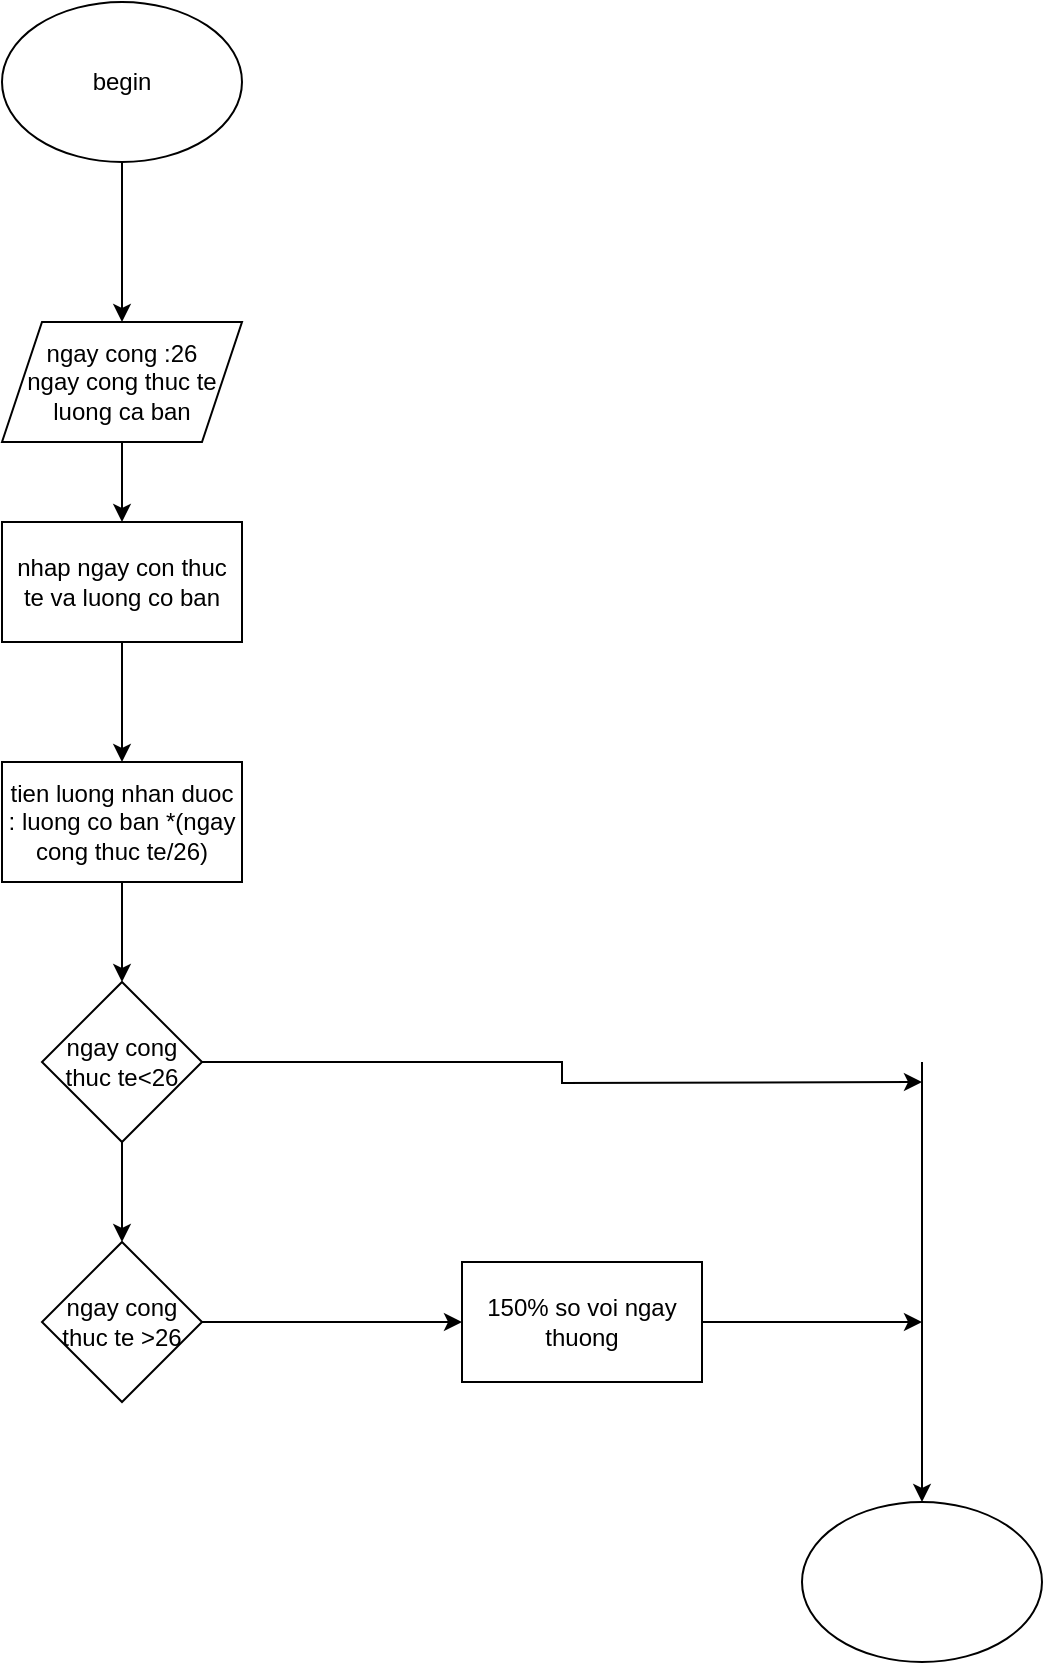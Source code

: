<mxfile version="20.8.16" type="device"><diagram id="C5RBs43oDa-KdzZeNtuy" name="Page-1"><mxGraphModel dx="1098" dy="820" grid="1" gridSize="10" guides="1" tooltips="1" connect="1" arrows="1" fold="1" page="1" pageScale="1" pageWidth="827" pageHeight="1169" math="0" shadow="0"><root><mxCell id="WIyWlLk6GJQsqaUBKTNV-0"/><mxCell id="WIyWlLk6GJQsqaUBKTNV-1" parent="WIyWlLk6GJQsqaUBKTNV-0"/><mxCell id="dR9A978xvlGQFgfjStPw-1" style="edgeStyle=orthogonalEdgeStyle;rounded=0;orthogonalLoop=1;jettySize=auto;html=1;" edge="1" parent="WIyWlLk6GJQsqaUBKTNV-1" source="dR9A978xvlGQFgfjStPw-0" target="dR9A978xvlGQFgfjStPw-2"><mxGeometry relative="1" as="geometry"><mxPoint x="360" y="310" as="targetPoint"/></mxGeometry></mxCell><mxCell id="dR9A978xvlGQFgfjStPw-0" value="begin" style="ellipse;whiteSpace=wrap;html=1;" vertex="1" parent="WIyWlLk6GJQsqaUBKTNV-1"><mxGeometry x="300" y="120" width="120" height="80" as="geometry"/></mxCell><mxCell id="dR9A978xvlGQFgfjStPw-3" style="edgeStyle=orthogonalEdgeStyle;rounded=0;orthogonalLoop=1;jettySize=auto;html=1;" edge="1" parent="WIyWlLk6GJQsqaUBKTNV-1" source="dR9A978xvlGQFgfjStPw-2" target="dR9A978xvlGQFgfjStPw-4"><mxGeometry relative="1" as="geometry"><mxPoint x="360" y="410" as="targetPoint"/></mxGeometry></mxCell><mxCell id="dR9A978xvlGQFgfjStPw-2" value="ngay cong :26&lt;br&gt;ngay cong thuc te&lt;br&gt;luong ca ban" style="shape=parallelogram;perimeter=parallelogramPerimeter;whiteSpace=wrap;html=1;fixedSize=1;" vertex="1" parent="WIyWlLk6GJQsqaUBKTNV-1"><mxGeometry x="300" y="280" width="120" height="60" as="geometry"/></mxCell><mxCell id="dR9A978xvlGQFgfjStPw-5" style="edgeStyle=orthogonalEdgeStyle;rounded=0;orthogonalLoop=1;jettySize=auto;html=1;" edge="1" parent="WIyWlLk6GJQsqaUBKTNV-1" source="dR9A978xvlGQFgfjStPw-4" target="dR9A978xvlGQFgfjStPw-6"><mxGeometry relative="1" as="geometry"><mxPoint x="360" y="530" as="targetPoint"/></mxGeometry></mxCell><mxCell id="dR9A978xvlGQFgfjStPw-4" value="nhap ngay con thuc te va luong co ban" style="rounded=0;whiteSpace=wrap;html=1;" vertex="1" parent="WIyWlLk6GJQsqaUBKTNV-1"><mxGeometry x="300" y="380" width="120" height="60" as="geometry"/></mxCell><mxCell id="dR9A978xvlGQFgfjStPw-7" style="edgeStyle=orthogonalEdgeStyle;rounded=0;orthogonalLoop=1;jettySize=auto;html=1;" edge="1" parent="WIyWlLk6GJQsqaUBKTNV-1" source="dR9A978xvlGQFgfjStPw-6" target="dR9A978xvlGQFgfjStPw-8"><mxGeometry relative="1" as="geometry"><mxPoint x="360" y="650" as="targetPoint"/></mxGeometry></mxCell><mxCell id="dR9A978xvlGQFgfjStPw-6" value="tien luong nhan duoc : luong co ban *(ngay cong thuc te/26)" style="rounded=0;whiteSpace=wrap;html=1;" vertex="1" parent="WIyWlLk6GJQsqaUBKTNV-1"><mxGeometry x="300" y="500" width="120" height="60" as="geometry"/></mxCell><mxCell id="dR9A978xvlGQFgfjStPw-9" style="edgeStyle=orthogonalEdgeStyle;rounded=0;orthogonalLoop=1;jettySize=auto;html=1;" edge="1" parent="WIyWlLk6GJQsqaUBKTNV-1" source="dR9A978xvlGQFgfjStPw-8"><mxGeometry relative="1" as="geometry"><mxPoint x="760" y="660" as="targetPoint"/></mxGeometry></mxCell><mxCell id="dR9A978xvlGQFgfjStPw-10" style="edgeStyle=orthogonalEdgeStyle;rounded=0;orthogonalLoop=1;jettySize=auto;html=1;" edge="1" parent="WIyWlLk6GJQsqaUBKTNV-1" source="dR9A978xvlGQFgfjStPw-8" target="dR9A978xvlGQFgfjStPw-11"><mxGeometry relative="1" as="geometry"><mxPoint x="360" y="780" as="targetPoint"/></mxGeometry></mxCell><mxCell id="dR9A978xvlGQFgfjStPw-8" value="ngay cong thuc te&amp;lt;26" style="rhombus;whiteSpace=wrap;html=1;" vertex="1" parent="WIyWlLk6GJQsqaUBKTNV-1"><mxGeometry x="320" y="610" width="80" height="80" as="geometry"/></mxCell><mxCell id="dR9A978xvlGQFgfjStPw-12" style="edgeStyle=orthogonalEdgeStyle;rounded=0;orthogonalLoop=1;jettySize=auto;html=1;" edge="1" parent="WIyWlLk6GJQsqaUBKTNV-1" source="dR9A978xvlGQFgfjStPw-11" target="dR9A978xvlGQFgfjStPw-13"><mxGeometry relative="1" as="geometry"><mxPoint x="560" y="780" as="targetPoint"/></mxGeometry></mxCell><mxCell id="dR9A978xvlGQFgfjStPw-11" value="ngay cong thuc te &amp;gt;26" style="rhombus;whiteSpace=wrap;html=1;" vertex="1" parent="WIyWlLk6GJQsqaUBKTNV-1"><mxGeometry x="320" y="740" width="80" height="80" as="geometry"/></mxCell><mxCell id="dR9A978xvlGQFgfjStPw-15" style="edgeStyle=orthogonalEdgeStyle;rounded=0;orthogonalLoop=1;jettySize=auto;html=1;" edge="1" parent="WIyWlLk6GJQsqaUBKTNV-1" source="dR9A978xvlGQFgfjStPw-13"><mxGeometry relative="1" as="geometry"><mxPoint x="760" y="780" as="targetPoint"/></mxGeometry></mxCell><mxCell id="dR9A978xvlGQFgfjStPw-13" value="150% so voi ngay thuong" style="rounded=0;whiteSpace=wrap;html=1;" vertex="1" parent="WIyWlLk6GJQsqaUBKTNV-1"><mxGeometry x="530" y="750" width="120" height="60" as="geometry"/></mxCell><mxCell id="dR9A978xvlGQFgfjStPw-14" value="" style="endArrow=classic;html=1;rounded=0;" edge="1" parent="WIyWlLk6GJQsqaUBKTNV-1" target="dR9A978xvlGQFgfjStPw-17"><mxGeometry width="50" height="50" relative="1" as="geometry"><mxPoint x="760" y="650" as="sourcePoint"/><mxPoint x="760" y="910" as="targetPoint"/></mxGeometry></mxCell><mxCell id="dR9A978xvlGQFgfjStPw-17" value="" style="ellipse;whiteSpace=wrap;html=1;" vertex="1" parent="WIyWlLk6GJQsqaUBKTNV-1"><mxGeometry x="700" y="870" width="120" height="80" as="geometry"/></mxCell></root></mxGraphModel></diagram></mxfile>